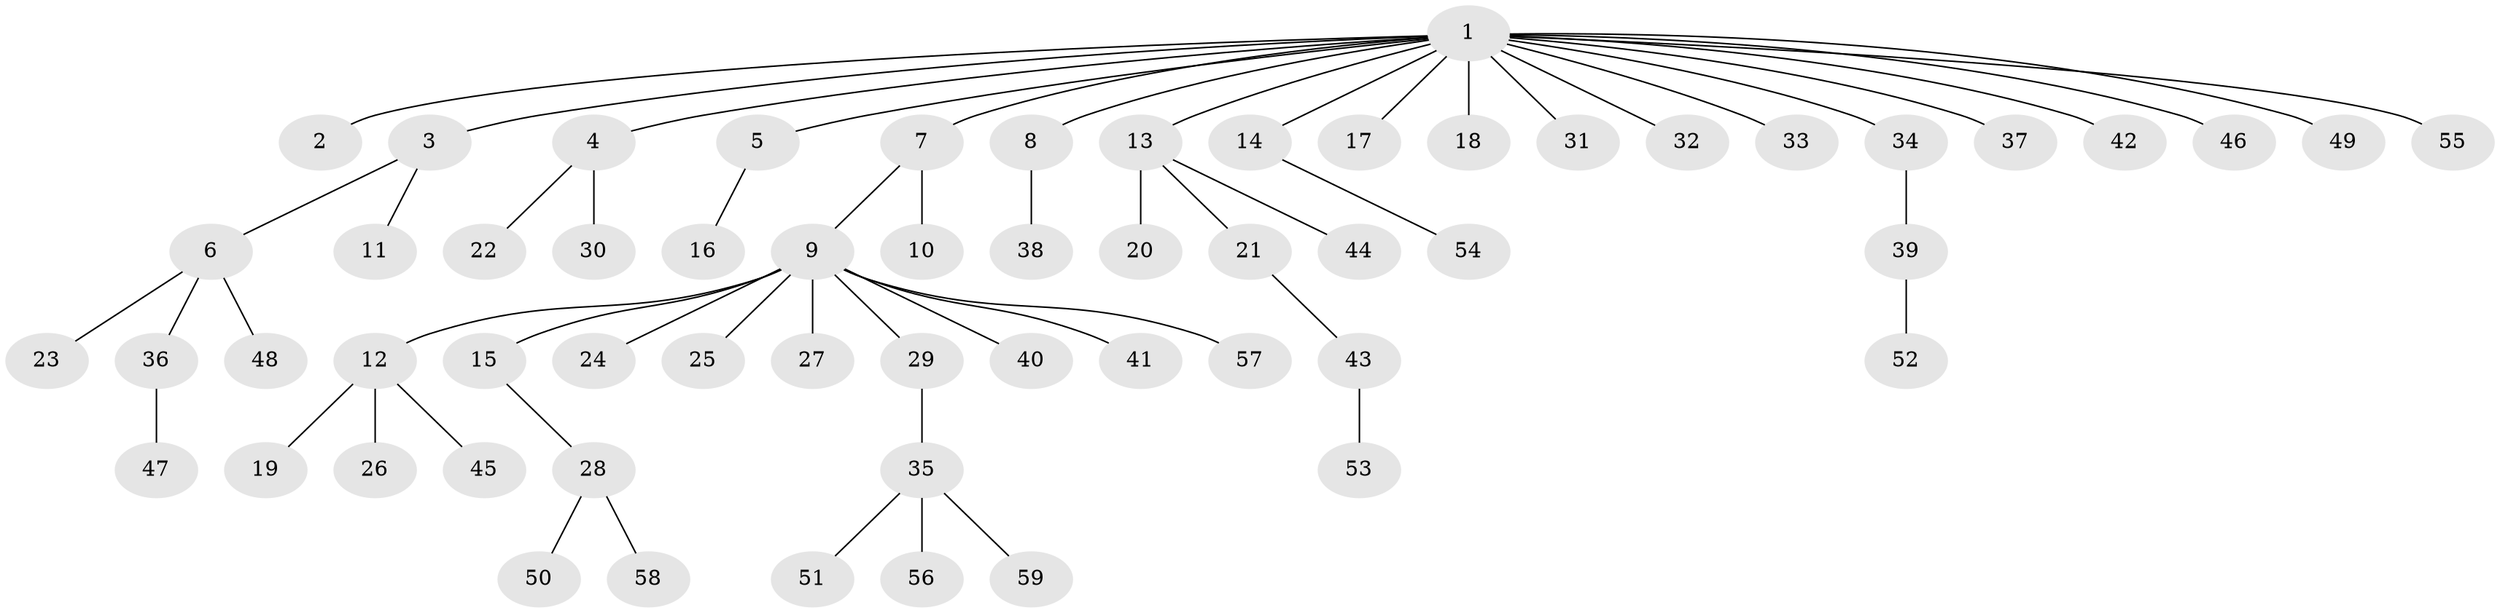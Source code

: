 // Generated by graph-tools (version 1.1) at 2025/47/03/09/25 04:47:33]
// undirected, 59 vertices, 58 edges
graph export_dot {
graph [start="1"]
  node [color=gray90,style=filled];
  1;
  2;
  3;
  4;
  5;
  6;
  7;
  8;
  9;
  10;
  11;
  12;
  13;
  14;
  15;
  16;
  17;
  18;
  19;
  20;
  21;
  22;
  23;
  24;
  25;
  26;
  27;
  28;
  29;
  30;
  31;
  32;
  33;
  34;
  35;
  36;
  37;
  38;
  39;
  40;
  41;
  42;
  43;
  44;
  45;
  46;
  47;
  48;
  49;
  50;
  51;
  52;
  53;
  54;
  55;
  56;
  57;
  58;
  59;
  1 -- 2;
  1 -- 3;
  1 -- 4;
  1 -- 5;
  1 -- 7;
  1 -- 8;
  1 -- 13;
  1 -- 14;
  1 -- 17;
  1 -- 18;
  1 -- 31;
  1 -- 32;
  1 -- 33;
  1 -- 34;
  1 -- 37;
  1 -- 42;
  1 -- 46;
  1 -- 49;
  1 -- 55;
  3 -- 6;
  3 -- 11;
  4 -- 22;
  4 -- 30;
  5 -- 16;
  6 -- 23;
  6 -- 36;
  6 -- 48;
  7 -- 9;
  7 -- 10;
  8 -- 38;
  9 -- 12;
  9 -- 15;
  9 -- 24;
  9 -- 25;
  9 -- 27;
  9 -- 29;
  9 -- 40;
  9 -- 41;
  9 -- 57;
  12 -- 19;
  12 -- 26;
  12 -- 45;
  13 -- 20;
  13 -- 21;
  13 -- 44;
  14 -- 54;
  15 -- 28;
  21 -- 43;
  28 -- 50;
  28 -- 58;
  29 -- 35;
  34 -- 39;
  35 -- 51;
  35 -- 56;
  35 -- 59;
  36 -- 47;
  39 -- 52;
  43 -- 53;
}
